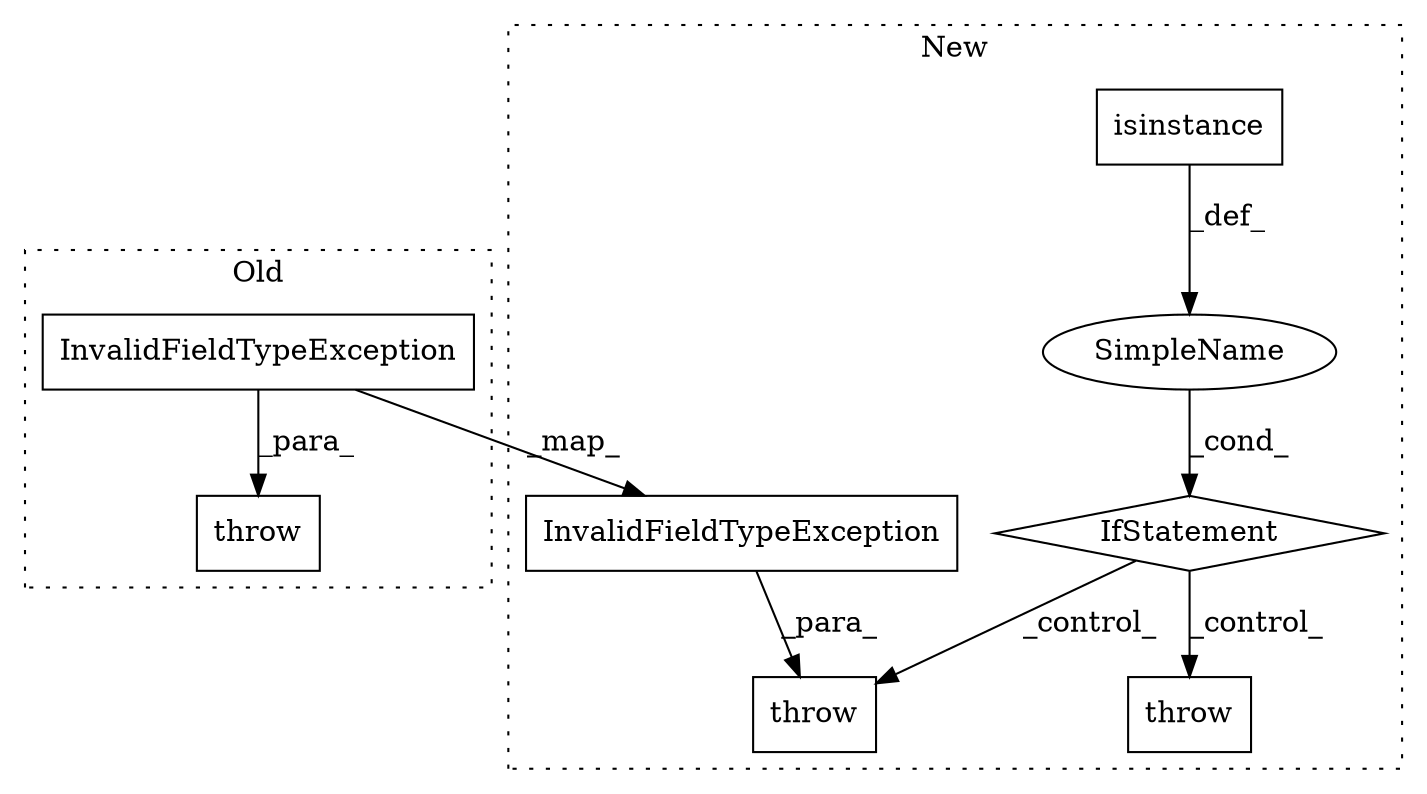 digraph G {
subgraph cluster0 {
1 [label="InvalidFieldTypeException" a="32" s="11158,11268" l="26,1" shape="box"];
4 [label="throw" a="53" s="11152" l="6" shape="box"];
label = "Old";
style="dotted";
}
subgraph cluster1 {
2 [label="InvalidFieldTypeException" a="32" s="11118,11221" l="26,1" shape="box"];
3 [label="throw" a="53" s="11277" l="6" shape="box"];
5 [label="SimpleName" a="42" s="" l="" shape="ellipse"];
6 [label="throw" a="53" s="11414" l="6" shape="box"];
7 [label="IfStatement" a="25" s="11228,11267" l="4,2" shape="diamond"];
8 [label="isinstance" a="32" s="11232,11266" l="11,1" shape="box"];
label = "New";
style="dotted";
}
1 -> 4 [label="_para_"];
1 -> 2 [label="_map_"];
2 -> 3 [label="_para_"];
5 -> 7 [label="_cond_"];
7 -> 3 [label="_control_"];
7 -> 6 [label="_control_"];
8 -> 5 [label="_def_"];
}